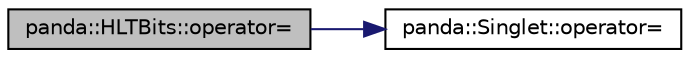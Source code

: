 digraph "panda::HLTBits::operator="
{
 // INTERACTIVE_SVG=YES
  edge [fontname="Helvetica",fontsize="10",labelfontname="Helvetica",labelfontsize="10"];
  node [fontname="Helvetica",fontsize="10",shape=record];
  rankdir="LR";
  Node1 [label="panda::HLTBits::operator=",height=0.2,width=0.4,color="black", fillcolor="grey75", style="filled" fontcolor="black"];
  Node1 -> Node2 [color="midnightblue",fontsize="10",style="solid"];
  Node2 [label="panda::Singlet::operator=",height=0.2,width=0.4,color="black", fillcolor="white", style="filled",URL="$classpanda_1_1Singlet.html#a161b3df14c430fd7f1afdd64d098b211"];
}
